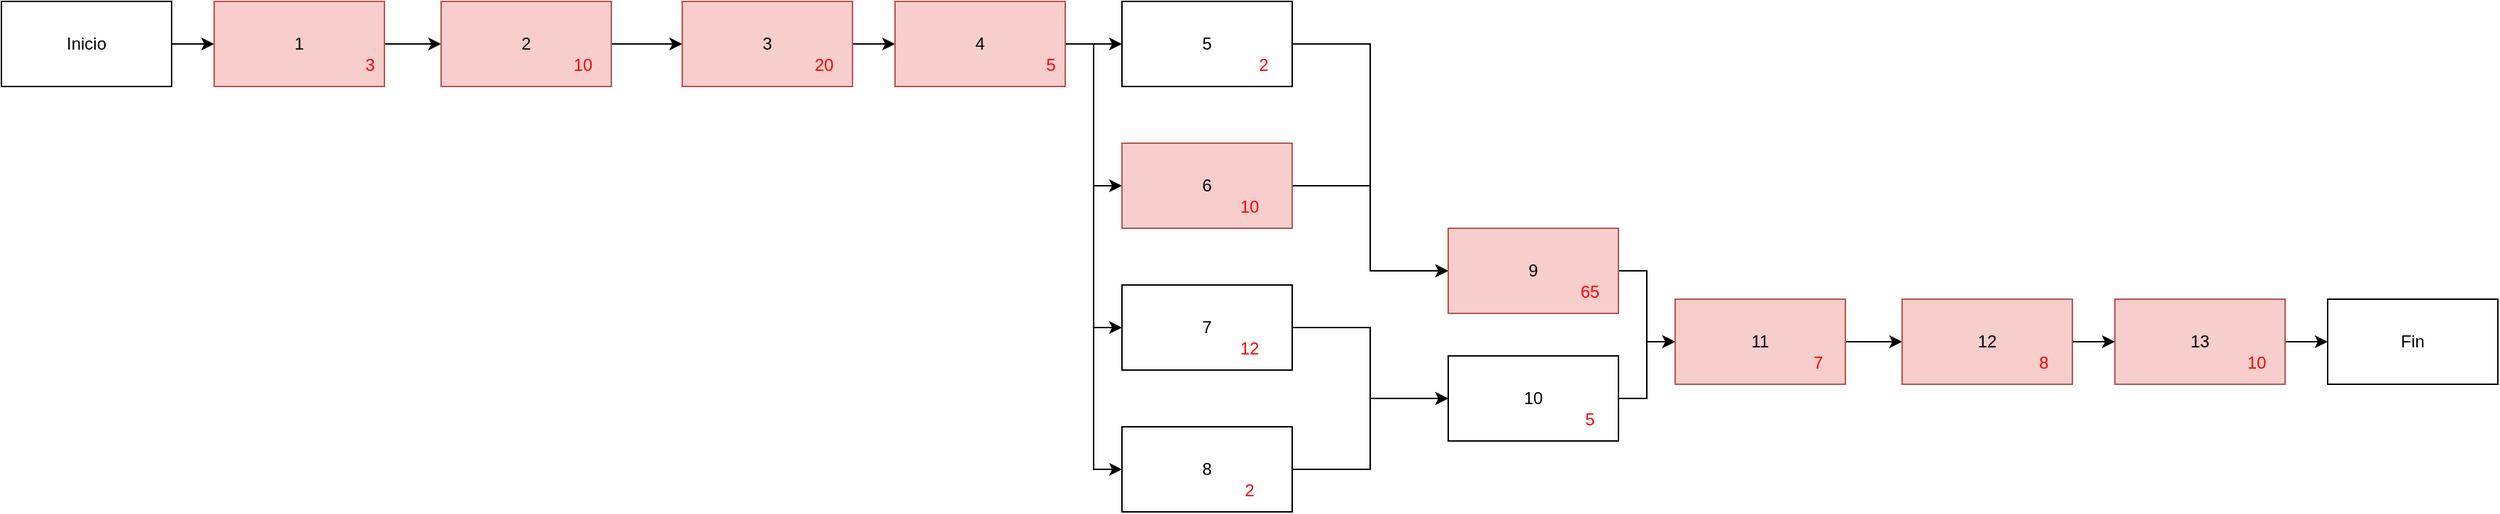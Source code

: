 <mxfile version="21.6.8" type="github">
  <diagram name="Página-1" id="mF152AyJMgmE0qKOhnqm">
    <mxGraphModel dx="1877" dy="534" grid="1" gridSize="10" guides="1" tooltips="1" connect="1" arrows="1" fold="1" page="1" pageScale="1" pageWidth="827" pageHeight="1169" math="0" shadow="0">
      <root>
        <mxCell id="0" />
        <mxCell id="1" parent="0" />
        <mxCell id="-RxZ6GUBWtGSDFI09wZj-4" value="" style="edgeStyle=orthogonalEdgeStyle;rounded=0;orthogonalLoop=1;jettySize=auto;html=1;" edge="1" parent="1" source="-RxZ6GUBWtGSDFI09wZj-1" target="-RxZ6GUBWtGSDFI09wZj-2">
          <mxGeometry relative="1" as="geometry" />
        </mxCell>
        <mxCell id="-RxZ6GUBWtGSDFI09wZj-1" value="1" style="rounded=0;whiteSpace=wrap;html=1;fillColor=#f8cecc;strokeColor=#b85450;" vertex="1" parent="1">
          <mxGeometry x="80" y="120" width="120" height="60" as="geometry" />
        </mxCell>
        <mxCell id="-RxZ6GUBWtGSDFI09wZj-5" value="" style="edgeStyle=orthogonalEdgeStyle;rounded=0;orthogonalLoop=1;jettySize=auto;html=1;" edge="1" parent="1" source="-RxZ6GUBWtGSDFI09wZj-2" target="-RxZ6GUBWtGSDFI09wZj-3">
          <mxGeometry relative="1" as="geometry" />
        </mxCell>
        <mxCell id="-RxZ6GUBWtGSDFI09wZj-2" value="2" style="rounded=0;whiteSpace=wrap;html=1;fillColor=#f8cecc;strokeColor=#b85450;" vertex="1" parent="1">
          <mxGeometry x="240" y="120" width="120" height="60" as="geometry" />
        </mxCell>
        <mxCell id="-RxZ6GUBWtGSDFI09wZj-7" value="" style="edgeStyle=orthogonalEdgeStyle;rounded=0;orthogonalLoop=1;jettySize=auto;html=1;" edge="1" parent="1" source="-RxZ6GUBWtGSDFI09wZj-3" target="-RxZ6GUBWtGSDFI09wZj-6">
          <mxGeometry relative="1" as="geometry" />
        </mxCell>
        <mxCell id="-RxZ6GUBWtGSDFI09wZj-3" value="3" style="rounded=0;whiteSpace=wrap;html=1;fillColor=#f8cecc;strokeColor=#b85450;" vertex="1" parent="1">
          <mxGeometry x="410" y="120" width="120" height="60" as="geometry" />
        </mxCell>
        <mxCell id="-RxZ6GUBWtGSDFI09wZj-9" value="" style="edgeStyle=orthogonalEdgeStyle;rounded=0;orthogonalLoop=1;jettySize=auto;html=1;" edge="1" parent="1" source="-RxZ6GUBWtGSDFI09wZj-6" target="-RxZ6GUBWtGSDFI09wZj-8">
          <mxGeometry relative="1" as="geometry" />
        </mxCell>
        <mxCell id="-RxZ6GUBWtGSDFI09wZj-11" style="edgeStyle=orthogonalEdgeStyle;rounded=0;orthogonalLoop=1;jettySize=auto;html=1;entryX=0;entryY=0.5;entryDx=0;entryDy=0;" edge="1" parent="1" source="-RxZ6GUBWtGSDFI09wZj-6" target="-RxZ6GUBWtGSDFI09wZj-10">
          <mxGeometry relative="1" as="geometry" />
        </mxCell>
        <mxCell id="-RxZ6GUBWtGSDFI09wZj-13" style="edgeStyle=orthogonalEdgeStyle;rounded=0;orthogonalLoop=1;jettySize=auto;html=1;entryX=0;entryY=0.5;entryDx=0;entryDy=0;" edge="1" parent="1" source="-RxZ6GUBWtGSDFI09wZj-6" target="-RxZ6GUBWtGSDFI09wZj-12">
          <mxGeometry relative="1" as="geometry" />
        </mxCell>
        <mxCell id="-RxZ6GUBWtGSDFI09wZj-15" style="edgeStyle=orthogonalEdgeStyle;rounded=0;orthogonalLoop=1;jettySize=auto;html=1;entryX=0;entryY=0.5;entryDx=0;entryDy=0;" edge="1" parent="1" source="-RxZ6GUBWtGSDFI09wZj-6" target="-RxZ6GUBWtGSDFI09wZj-14">
          <mxGeometry relative="1" as="geometry" />
        </mxCell>
        <mxCell id="-RxZ6GUBWtGSDFI09wZj-6" value="4" style="rounded=0;whiteSpace=wrap;html=1;fillColor=#f8cecc;strokeColor=#b85450;" vertex="1" parent="1">
          <mxGeometry x="560" y="120" width="120" height="60" as="geometry" />
        </mxCell>
        <mxCell id="-RxZ6GUBWtGSDFI09wZj-17" style="edgeStyle=orthogonalEdgeStyle;rounded=0;orthogonalLoop=1;jettySize=auto;html=1;entryX=0;entryY=0.5;entryDx=0;entryDy=0;" edge="1" parent="1" source="-RxZ6GUBWtGSDFI09wZj-8" target="-RxZ6GUBWtGSDFI09wZj-16">
          <mxGeometry relative="1" as="geometry" />
        </mxCell>
        <mxCell id="-RxZ6GUBWtGSDFI09wZj-8" value="5" style="rounded=0;whiteSpace=wrap;html=1;" vertex="1" parent="1">
          <mxGeometry x="720" y="120" width="120" height="60" as="geometry" />
        </mxCell>
        <mxCell id="-RxZ6GUBWtGSDFI09wZj-19" style="edgeStyle=orthogonalEdgeStyle;rounded=0;orthogonalLoop=1;jettySize=auto;html=1;entryX=0;entryY=0.5;entryDx=0;entryDy=0;" edge="1" parent="1" source="-RxZ6GUBWtGSDFI09wZj-10" target="-RxZ6GUBWtGSDFI09wZj-16">
          <mxGeometry relative="1" as="geometry" />
        </mxCell>
        <mxCell id="-RxZ6GUBWtGSDFI09wZj-10" value="6" style="rounded=0;whiteSpace=wrap;html=1;fillColor=#f8cecc;strokeColor=#b85450;" vertex="1" parent="1">
          <mxGeometry x="720" y="220" width="120" height="60" as="geometry" />
        </mxCell>
        <mxCell id="-RxZ6GUBWtGSDFI09wZj-21" style="edgeStyle=orthogonalEdgeStyle;rounded=0;orthogonalLoop=1;jettySize=auto;html=1;entryX=0;entryY=0.5;entryDx=0;entryDy=0;" edge="1" parent="1" source="-RxZ6GUBWtGSDFI09wZj-12" target="-RxZ6GUBWtGSDFI09wZj-20">
          <mxGeometry relative="1" as="geometry" />
        </mxCell>
        <mxCell id="-RxZ6GUBWtGSDFI09wZj-12" value="7" style="rounded=0;whiteSpace=wrap;html=1;" vertex="1" parent="1">
          <mxGeometry x="720" y="320" width="120" height="60" as="geometry" />
        </mxCell>
        <mxCell id="-RxZ6GUBWtGSDFI09wZj-22" style="edgeStyle=orthogonalEdgeStyle;rounded=0;orthogonalLoop=1;jettySize=auto;html=1;entryX=0;entryY=0.5;entryDx=0;entryDy=0;" edge="1" parent="1" source="-RxZ6GUBWtGSDFI09wZj-14" target="-RxZ6GUBWtGSDFI09wZj-20">
          <mxGeometry relative="1" as="geometry" />
        </mxCell>
        <mxCell id="-RxZ6GUBWtGSDFI09wZj-14" value="8" style="rounded=0;whiteSpace=wrap;html=1;" vertex="1" parent="1">
          <mxGeometry x="720" y="420" width="120" height="60" as="geometry" />
        </mxCell>
        <mxCell id="-RxZ6GUBWtGSDFI09wZj-24" style="edgeStyle=orthogonalEdgeStyle;rounded=0;orthogonalLoop=1;jettySize=auto;html=1;entryX=0;entryY=0.5;entryDx=0;entryDy=0;" edge="1" parent="1" source="-RxZ6GUBWtGSDFI09wZj-16" target="-RxZ6GUBWtGSDFI09wZj-23">
          <mxGeometry relative="1" as="geometry" />
        </mxCell>
        <mxCell id="-RxZ6GUBWtGSDFI09wZj-16" value="9" style="rounded=0;whiteSpace=wrap;html=1;fillColor=#f8cecc;strokeColor=#b85450;" vertex="1" parent="1">
          <mxGeometry x="950" y="280" width="120" height="60" as="geometry" />
        </mxCell>
        <mxCell id="-RxZ6GUBWtGSDFI09wZj-25" style="edgeStyle=orthogonalEdgeStyle;rounded=0;orthogonalLoop=1;jettySize=auto;html=1;entryX=0;entryY=0.5;entryDx=0;entryDy=0;" edge="1" parent="1" source="-RxZ6GUBWtGSDFI09wZj-20" target="-RxZ6GUBWtGSDFI09wZj-23">
          <mxGeometry relative="1" as="geometry" />
        </mxCell>
        <mxCell id="-RxZ6GUBWtGSDFI09wZj-20" value="10" style="rounded=0;whiteSpace=wrap;html=1;" vertex="1" parent="1">
          <mxGeometry x="950" y="370" width="120" height="60" as="geometry" />
        </mxCell>
        <mxCell id="-RxZ6GUBWtGSDFI09wZj-27" value="" style="edgeStyle=orthogonalEdgeStyle;rounded=0;orthogonalLoop=1;jettySize=auto;html=1;" edge="1" parent="1" source="-RxZ6GUBWtGSDFI09wZj-23" target="-RxZ6GUBWtGSDFI09wZj-26">
          <mxGeometry relative="1" as="geometry" />
        </mxCell>
        <mxCell id="-RxZ6GUBWtGSDFI09wZj-23" value="11" style="rounded=0;whiteSpace=wrap;html=1;fillColor=#f8cecc;strokeColor=#b85450;" vertex="1" parent="1">
          <mxGeometry x="1110" y="330" width="120" height="60" as="geometry" />
        </mxCell>
        <mxCell id="-RxZ6GUBWtGSDFI09wZj-29" value="" style="edgeStyle=orthogonalEdgeStyle;rounded=0;orthogonalLoop=1;jettySize=auto;html=1;" edge="1" parent="1" source="-RxZ6GUBWtGSDFI09wZj-26" target="-RxZ6GUBWtGSDFI09wZj-28">
          <mxGeometry relative="1" as="geometry" />
        </mxCell>
        <mxCell id="-RxZ6GUBWtGSDFI09wZj-26" value="12" style="rounded=0;whiteSpace=wrap;html=1;fillColor=#f8cecc;strokeColor=#b85450;" vertex="1" parent="1">
          <mxGeometry x="1270" y="330" width="120" height="60" as="geometry" />
        </mxCell>
        <mxCell id="-RxZ6GUBWtGSDFI09wZj-31" value="" style="edgeStyle=orthogonalEdgeStyle;rounded=0;orthogonalLoop=1;jettySize=auto;html=1;" edge="1" parent="1" source="-RxZ6GUBWtGSDFI09wZj-28" target="-RxZ6GUBWtGSDFI09wZj-30">
          <mxGeometry relative="1" as="geometry" />
        </mxCell>
        <mxCell id="-RxZ6GUBWtGSDFI09wZj-28" value="13" style="rounded=0;whiteSpace=wrap;html=1;fillColor=#f8cecc;strokeColor=#b85450;" vertex="1" parent="1">
          <mxGeometry x="1420" y="330" width="120" height="60" as="geometry" />
        </mxCell>
        <mxCell id="-RxZ6GUBWtGSDFI09wZj-30" value="Fin" style="rounded=0;whiteSpace=wrap;html=1;" vertex="1" parent="1">
          <mxGeometry x="1570" y="330" width="120" height="60" as="geometry" />
        </mxCell>
        <mxCell id="-RxZ6GUBWtGSDFI09wZj-34" value="" style="edgeStyle=orthogonalEdgeStyle;rounded=0;orthogonalLoop=1;jettySize=auto;html=1;" edge="1" parent="1" source="-RxZ6GUBWtGSDFI09wZj-32" target="-RxZ6GUBWtGSDFI09wZj-1">
          <mxGeometry relative="1" as="geometry" />
        </mxCell>
        <mxCell id="-RxZ6GUBWtGSDFI09wZj-32" value="Inicio" style="rounded=0;whiteSpace=wrap;html=1;" vertex="1" parent="1">
          <mxGeometry x="-70" y="120" width="120" height="60" as="geometry" />
        </mxCell>
        <mxCell id="-RxZ6GUBWtGSDFI09wZj-35" value="&lt;font color=&quot;#ff0000&quot;&gt;3&lt;/font&gt;" style="text;html=1;strokeColor=none;fillColor=none;align=center;verticalAlign=middle;whiteSpace=wrap;rounded=0;" vertex="1" parent="1">
          <mxGeometry x="160" y="150" width="60" height="30" as="geometry" />
        </mxCell>
        <mxCell id="-RxZ6GUBWtGSDFI09wZj-37" value="&lt;font color=&quot;#ff0000&quot;&gt;10&lt;/font&gt;" style="text;html=1;strokeColor=none;fillColor=none;align=center;verticalAlign=middle;whiteSpace=wrap;rounded=0;" vertex="1" parent="1">
          <mxGeometry x="310" y="150" width="60" height="30" as="geometry" />
        </mxCell>
        <mxCell id="-RxZ6GUBWtGSDFI09wZj-38" value="&lt;font color=&quot;#ff0000&quot;&gt;20&lt;/font&gt;" style="text;html=1;strokeColor=none;fillColor=none;align=center;verticalAlign=middle;whiteSpace=wrap;rounded=0;" vertex="1" parent="1">
          <mxGeometry x="480" y="150" width="60" height="30" as="geometry" />
        </mxCell>
        <mxCell id="-RxZ6GUBWtGSDFI09wZj-39" value="&lt;font color=&quot;#ff0000&quot;&gt;5&lt;/font&gt;" style="text;html=1;strokeColor=none;fillColor=none;align=center;verticalAlign=middle;whiteSpace=wrap;rounded=0;" vertex="1" parent="1">
          <mxGeometry x="640" y="150" width="60" height="30" as="geometry" />
        </mxCell>
        <mxCell id="-RxZ6GUBWtGSDFI09wZj-40" value="&lt;font color=&quot;#ff0000&quot;&gt;2&lt;/font&gt;" style="text;html=1;strokeColor=none;fillColor=none;align=center;verticalAlign=middle;whiteSpace=wrap;rounded=0;" vertex="1" parent="1">
          <mxGeometry x="790" y="150" width="60" height="30" as="geometry" />
        </mxCell>
        <mxCell id="-RxZ6GUBWtGSDFI09wZj-41" value="&lt;font color=&quot;#ff0000&quot;&gt;10&lt;/font&gt;" style="text;html=1;strokeColor=none;fillColor=none;align=center;verticalAlign=middle;whiteSpace=wrap;rounded=0;" vertex="1" parent="1">
          <mxGeometry x="780" y="250" width="60" height="30" as="geometry" />
        </mxCell>
        <mxCell id="-RxZ6GUBWtGSDFI09wZj-42" value="&lt;font color=&quot;#ff0000&quot;&gt;12&lt;/font&gt;" style="text;html=1;strokeColor=none;fillColor=none;align=center;verticalAlign=middle;whiteSpace=wrap;rounded=0;" vertex="1" parent="1">
          <mxGeometry x="780" y="350" width="60" height="30" as="geometry" />
        </mxCell>
        <mxCell id="-RxZ6GUBWtGSDFI09wZj-43" value="&lt;font color=&quot;#ff0000&quot;&gt;2&lt;/font&gt;" style="text;html=1;strokeColor=none;fillColor=none;align=center;verticalAlign=middle;whiteSpace=wrap;rounded=0;" vertex="1" parent="1">
          <mxGeometry x="780" y="450" width="60" height="30" as="geometry" />
        </mxCell>
        <mxCell id="-RxZ6GUBWtGSDFI09wZj-44" value="&lt;font color=&quot;#ff0000&quot;&gt;65&lt;/font&gt;" style="text;html=1;strokeColor=none;fillColor=none;align=center;verticalAlign=middle;whiteSpace=wrap;rounded=0;" vertex="1" parent="1">
          <mxGeometry x="1020" y="310" width="60" height="30" as="geometry" />
        </mxCell>
        <mxCell id="-RxZ6GUBWtGSDFI09wZj-45" value="&lt;font color=&quot;#ff0000&quot;&gt;5&lt;/font&gt;" style="text;html=1;strokeColor=none;fillColor=none;align=center;verticalAlign=middle;whiteSpace=wrap;rounded=0;" vertex="1" parent="1">
          <mxGeometry x="1020" y="400" width="60" height="30" as="geometry" />
        </mxCell>
        <mxCell id="-RxZ6GUBWtGSDFI09wZj-46" value="&lt;font color=&quot;#ff0000&quot;&gt;7&lt;/font&gt;" style="text;html=1;strokeColor=none;fillColor=none;align=center;verticalAlign=middle;whiteSpace=wrap;rounded=0;" vertex="1" parent="1">
          <mxGeometry x="1181" y="360" width="60" height="30" as="geometry" />
        </mxCell>
        <mxCell id="-RxZ6GUBWtGSDFI09wZj-47" value="&lt;font color=&quot;#ff0000&quot;&gt;8&lt;/font&gt;" style="text;html=1;strokeColor=none;fillColor=none;align=center;verticalAlign=middle;whiteSpace=wrap;rounded=0;" vertex="1" parent="1">
          <mxGeometry x="1340" y="360" width="60" height="30" as="geometry" />
        </mxCell>
        <mxCell id="-RxZ6GUBWtGSDFI09wZj-48" value="&lt;font color=&quot;#ff0000&quot;&gt;10&lt;/font&gt;" style="text;html=1;strokeColor=none;fillColor=none;align=center;verticalAlign=middle;whiteSpace=wrap;rounded=0;" vertex="1" parent="1">
          <mxGeometry x="1490" y="360" width="60" height="30" as="geometry" />
        </mxCell>
      </root>
    </mxGraphModel>
  </diagram>
</mxfile>
